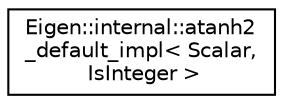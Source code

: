digraph "Graphical Class Hierarchy"
{
  edge [fontname="Helvetica",fontsize="10",labelfontname="Helvetica",labelfontsize="10"];
  node [fontname="Helvetica",fontsize="10",shape=record];
  rankdir="LR";
  Node1 [label="Eigen::internal::atanh2\l_default_impl\< Scalar,\l IsInteger \>",height=0.2,width=0.4,color="black", fillcolor="white", style="filled",URL="$struct_eigen_1_1internal_1_1atanh2__default__impl.html"];
}
